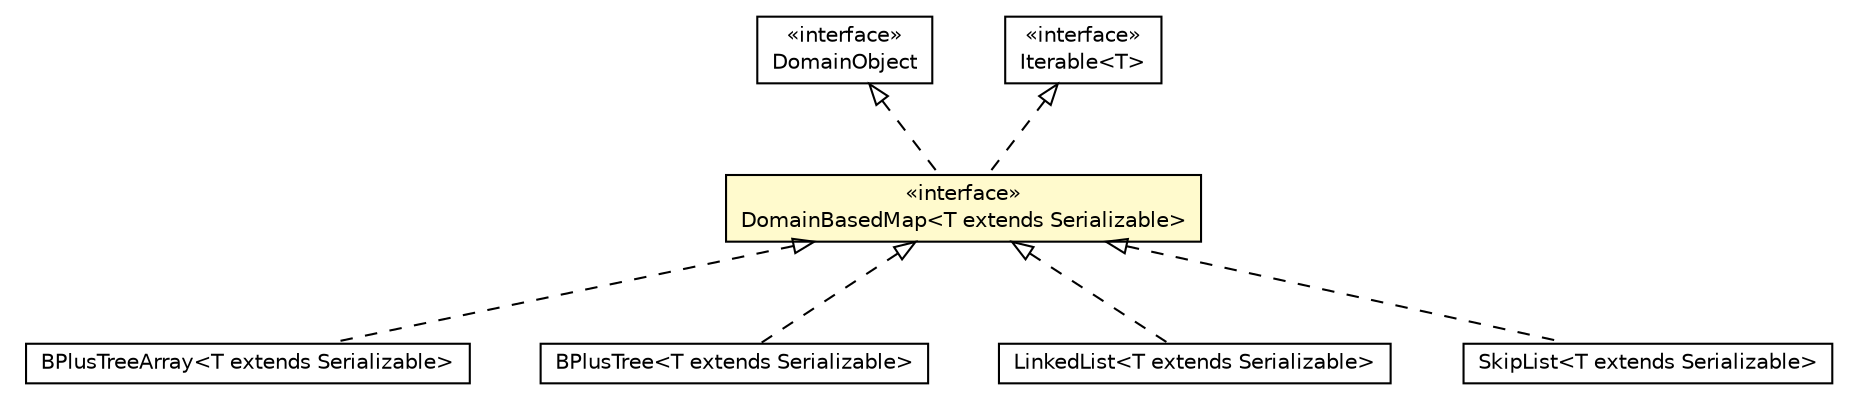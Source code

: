 #!/usr/local/bin/dot
#
# Class diagram 
# Generated by UMLGraph version 5.1 (http://www.umlgraph.org/)
#

digraph G {
	edge [fontname="Helvetica",fontsize=10,labelfontname="Helvetica",labelfontsize=10];
	node [fontname="Helvetica",fontsize=10,shape=plaintext];
	nodesep=0.25;
	ranksep=0.5;
	// pt.ist.fenixframework.DomainObject
	c20107 [label=<<table title="pt.ist.fenixframework.DomainObject" border="0" cellborder="1" cellspacing="0" cellpadding="2" port="p" href="../../DomainObject.html">
		<tr><td><table border="0" cellspacing="0" cellpadding="1">
<tr><td align="center" balign="center"> &#171;interface&#187; </td></tr>
<tr><td align="center" balign="center"> DomainObject </td></tr>
		</table></td></tr>
		</table>>, fontname="Helvetica", fontcolor="black", fontsize=10.0];
	// pt.ist.fenixframework.dml.runtime.DomainBasedMap<T extends java.io.Serializable>
	c20149 [label=<<table title="pt.ist.fenixframework.dml.runtime.DomainBasedMap" border="0" cellborder="1" cellspacing="0" cellpadding="2" port="p" bgcolor="lemonChiffon" href="./DomainBasedMap.html">
		<tr><td><table border="0" cellspacing="0" cellpadding="1">
<tr><td align="center" balign="center"> &#171;interface&#187; </td></tr>
<tr><td align="center" balign="center"> DomainBasedMap&lt;T extends Serializable&gt; </td></tr>
		</table></td></tr>
		</table>>, fontname="Helvetica", fontcolor="black", fontsize=10.0];
	// pt.ist.fenixframework.adt.bplustree.BPlusTreeArray<T extends java.io.Serializable>
	c20183 [label=<<table title="pt.ist.fenixframework.adt.bplustree.BPlusTreeArray" border="0" cellborder="1" cellspacing="0" cellpadding="2" port="p" href="../../adt/bplustree/BPlusTreeArray.html">
		<tr><td><table border="0" cellspacing="0" cellpadding="1">
<tr><td align="center" balign="center"> BPlusTreeArray&lt;T extends Serializable&gt; </td></tr>
		</table></td></tr>
		</table>>, fontname="Helvetica", fontcolor="black", fontsize=10.0];
	// pt.ist.fenixframework.adt.bplustree.BPlusTree<T extends java.io.Serializable>
	c20185 [label=<<table title="pt.ist.fenixframework.adt.bplustree.BPlusTree" border="0" cellborder="1" cellspacing="0" cellpadding="2" port="p" href="../../adt/bplustree/BPlusTree.html">
		<tr><td><table border="0" cellspacing="0" cellpadding="1">
<tr><td align="center" balign="center"> BPlusTree&lt;T extends Serializable&gt; </td></tr>
		</table></td></tr>
		</table>>, fontname="Helvetica", fontcolor="black", fontsize=10.0];
	// pt.ist.fenixframework.adt.linkedlist.LinkedList<T extends java.io.Serializable>
	c20193 [label=<<table title="pt.ist.fenixframework.adt.linkedlist.LinkedList" border="0" cellborder="1" cellspacing="0" cellpadding="2" port="p" href="../../adt/linkedlist/LinkedList.html">
		<tr><td><table border="0" cellspacing="0" cellpadding="1">
<tr><td align="center" balign="center"> LinkedList&lt;T extends Serializable&gt; </td></tr>
		</table></td></tr>
		</table>>, fontname="Helvetica", fontcolor="black", fontsize=10.0];
	// pt.ist.fenixframework.adt.skiplist.SkipList<T extends java.io.Serializable>
	c20199 [label=<<table title="pt.ist.fenixframework.adt.skiplist.SkipList" border="0" cellborder="1" cellspacing="0" cellpadding="2" port="p" href="../../adt/skiplist/SkipList.html">
		<tr><td><table border="0" cellspacing="0" cellpadding="1">
<tr><td align="center" balign="center"> SkipList&lt;T extends Serializable&gt; </td></tr>
		</table></td></tr>
		</table>>, fontname="Helvetica", fontcolor="black", fontsize=10.0];
	//pt.ist.fenixframework.dml.runtime.DomainBasedMap<T extends java.io.Serializable> implements pt.ist.fenixframework.DomainObject
	c20107:p -> c20149:p [dir=back,arrowtail=empty,style=dashed];
	//pt.ist.fenixframework.dml.runtime.DomainBasedMap<T extends java.io.Serializable> implements java.lang.Iterable<T>
	c20238:p -> c20149:p [dir=back,arrowtail=empty,style=dashed];
	//pt.ist.fenixframework.adt.bplustree.BPlusTreeArray<T extends java.io.Serializable> implements pt.ist.fenixframework.dml.runtime.DomainBasedMap<T extends java.io.Serializable>
	c20149:p -> c20183:p [dir=back,arrowtail=empty,style=dashed];
	//pt.ist.fenixframework.adt.bplustree.BPlusTree<T extends java.io.Serializable> implements pt.ist.fenixframework.dml.runtime.DomainBasedMap<T extends java.io.Serializable>
	c20149:p -> c20185:p [dir=back,arrowtail=empty,style=dashed];
	//pt.ist.fenixframework.adt.linkedlist.LinkedList<T extends java.io.Serializable> implements pt.ist.fenixframework.dml.runtime.DomainBasedMap<T extends java.io.Serializable>
	c20149:p -> c20193:p [dir=back,arrowtail=empty,style=dashed];
	//pt.ist.fenixframework.adt.skiplist.SkipList<T extends java.io.Serializable> implements pt.ist.fenixframework.dml.runtime.DomainBasedMap<T extends java.io.Serializable>
	c20149:p -> c20199:p [dir=back,arrowtail=empty,style=dashed];
	// java.lang.Iterable<T>
	c20238 [label=<<table title="java.lang.Iterable" border="0" cellborder="1" cellspacing="0" cellpadding="2" port="p" href="http://java.sun.com/j2se/1.4.2/docs/api/java/lang/Iterable.html">
		<tr><td><table border="0" cellspacing="0" cellpadding="1">
<tr><td align="center" balign="center"> &#171;interface&#187; </td></tr>
<tr><td align="center" balign="center"> Iterable&lt;T&gt; </td></tr>
		</table></td></tr>
		</table>>, fontname="Helvetica", fontcolor="black", fontsize=10.0];
}

